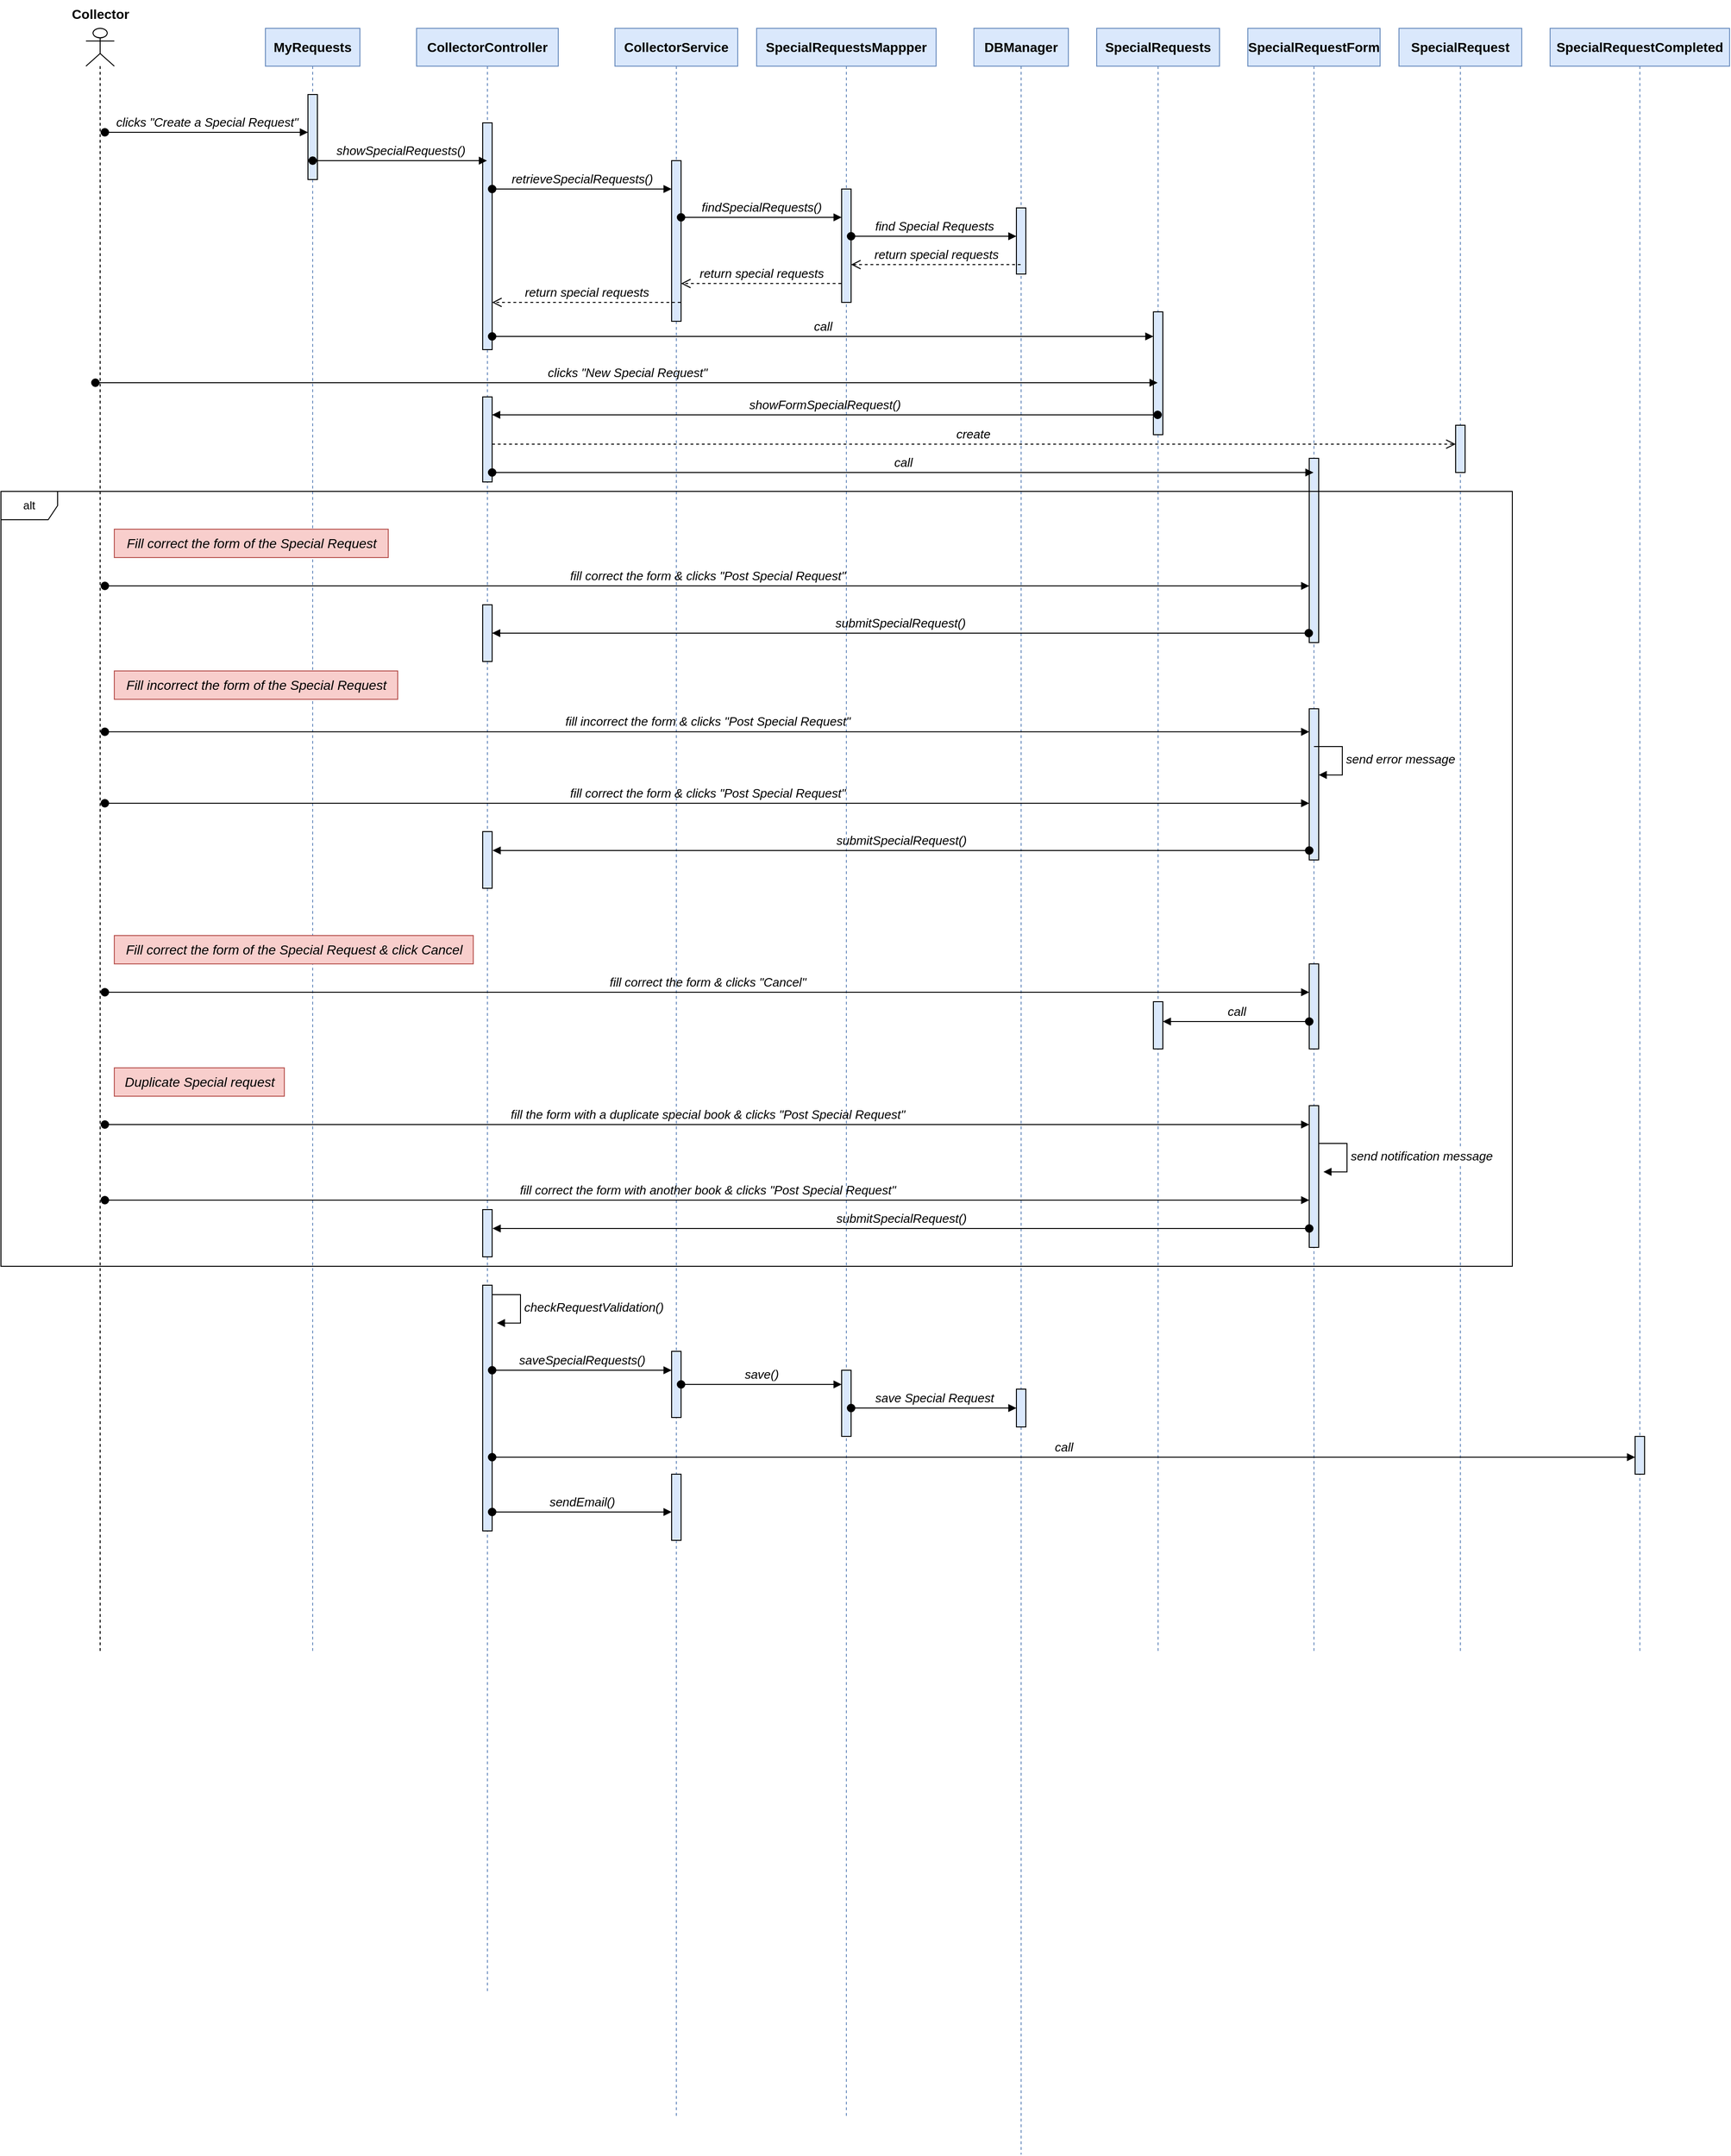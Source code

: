 <mxfile version="27.0.3">
  <diagram name="Page-1" id="-NQbQPQcHkvLLhP3jl6W">
    <mxGraphModel dx="2797" dy="1790" grid="1" gridSize="10" guides="1" tooltips="1" connect="1" arrows="1" fold="1" page="1" pageScale="1" pageWidth="850" pageHeight="1100" math="0" shadow="0">
      <root>
        <mxCell id="0" />
        <mxCell id="1" parent="0" />
        <mxCell id="IZD-_2Gyi8pyLNKkeNc0-1" value="" style="shape=umlLifeline;perimeter=lifelinePerimeter;whiteSpace=wrap;html=1;container=1;dropTarget=0;collapsible=0;recursiveResize=0;outlineConnect=0;portConstraint=eastwest;newEdgeStyle={&quot;curved&quot;:0,&quot;rounded&quot;:0};participant=umlActor;" vertex="1" parent="1">
          <mxGeometry x="-830" y="-40" width="30" height="1720" as="geometry" />
        </mxCell>
        <mxCell id="IZD-_2Gyi8pyLNKkeNc0-2" value="Collector" style="text;html=1;align=center;verticalAlign=middle;resizable=0;points=[];autosize=1;strokeColor=none;fillColor=none;fontSize=14;fontStyle=1" vertex="1" parent="1">
          <mxGeometry x="-855" y="-70" width="80" height="30" as="geometry" />
        </mxCell>
        <mxCell id="IZD-_2Gyi8pyLNKkeNc0-3" value="MyRequests" style="shape=umlLifeline;perimeter=lifelinePerimeter;whiteSpace=wrap;html=1;container=1;dropTarget=0;collapsible=0;recursiveResize=0;outlineConnect=0;portConstraint=eastwest;newEdgeStyle={&quot;curved&quot;:0,&quot;rounded&quot;:0};fontSize=14;fontStyle=1;fillColor=#dae8fc;strokeColor=#6c8ebf;" vertex="1" parent="1">
          <mxGeometry x="-640" y="-40" width="100" height="1720" as="geometry" />
        </mxCell>
        <mxCell id="IZD-_2Gyi8pyLNKkeNc0-4" value="" style="html=1;points=[[0,0,0,0,5],[0,1,0,0,-5],[1,0,0,0,5],[1,1,0,0,-5]];perimeter=orthogonalPerimeter;outlineConnect=0;targetShapes=umlLifeline;portConstraint=eastwest;newEdgeStyle={&quot;curved&quot;:0,&quot;rounded&quot;:0};strokeColor=#000000;fillColor=#dae8fc;" vertex="1" parent="IZD-_2Gyi8pyLNKkeNc0-3">
          <mxGeometry x="45" y="70" width="10" height="90" as="geometry" />
        </mxCell>
        <mxCell id="IZD-_2Gyi8pyLNKkeNc0-5" value="CollectorController" style="shape=umlLifeline;perimeter=lifelinePerimeter;whiteSpace=wrap;html=1;container=1;dropTarget=0;collapsible=0;recursiveResize=0;outlineConnect=0;portConstraint=eastwest;newEdgeStyle={&quot;curved&quot;:0,&quot;rounded&quot;:0};fontSize=14;fontStyle=1;fillColor=#dae8fc;strokeColor=#6c8ebf;" vertex="1" parent="1">
          <mxGeometry x="-480" y="-40" width="150" height="2080" as="geometry" />
        </mxCell>
        <mxCell id="IZD-_2Gyi8pyLNKkeNc0-6" value="" style="html=1;points=[[0,0,0,0,5],[0,1,0,0,-5],[1,0,0,0,5],[1,1,0,0,-5]];perimeter=orthogonalPerimeter;outlineConnect=0;targetShapes=umlLifeline;portConstraint=eastwest;newEdgeStyle={&quot;curved&quot;:0,&quot;rounded&quot;:0};strokeColor=#000000;fillColor=#dae8fc;" vertex="1" parent="IZD-_2Gyi8pyLNKkeNc0-5">
          <mxGeometry x="70" y="100" width="10" height="240" as="geometry" />
        </mxCell>
        <mxCell id="IZD-_2Gyi8pyLNKkeNc0-8" value="" style="html=1;points=[[0,0,0,0,5],[0,1,0,0,-5],[1,0,0,0,5],[1,1,0,0,-5]];perimeter=orthogonalPerimeter;outlineConnect=0;targetShapes=umlLifeline;portConstraint=eastwest;newEdgeStyle={&quot;curved&quot;:0,&quot;rounded&quot;:0};strokeColor=#000000;fillColor=#dae8fc;" vertex="1" parent="IZD-_2Gyi8pyLNKkeNc0-5">
          <mxGeometry x="70" y="1330" width="10" height="260" as="geometry" />
        </mxCell>
        <mxCell id="IZD-_2Gyi8pyLNKkeNc0-9" value="" style="html=1;points=[[0,0,0,0,5],[0,1,0,0,-5],[1,0,0,0,5],[1,1,0,0,-5]];perimeter=orthogonalPerimeter;outlineConnect=0;targetShapes=umlLifeline;portConstraint=eastwest;newEdgeStyle={&quot;curved&quot;:0,&quot;rounded&quot;:0};strokeColor=#000000;fillColor=#dae8fc;" vertex="1" parent="IZD-_2Gyi8pyLNKkeNc0-5">
          <mxGeometry x="70" y="390" width="10" height="90" as="geometry" />
        </mxCell>
        <mxCell id="IZD-_2Gyi8pyLNKkeNc0-14" value="CollectorService" style="shape=umlLifeline;perimeter=lifelinePerimeter;whiteSpace=wrap;html=1;container=1;dropTarget=0;collapsible=0;recursiveResize=0;outlineConnect=0;portConstraint=eastwest;newEdgeStyle={&quot;curved&quot;:0,&quot;rounded&quot;:0};fontSize=14;fontStyle=1;fillColor=#dae8fc;strokeColor=#6c8ebf;" vertex="1" parent="1">
          <mxGeometry x="-270" y="-40" width="130" height="2210" as="geometry" />
        </mxCell>
        <mxCell id="IZD-_2Gyi8pyLNKkeNc0-15" value="" style="html=1;points=[[0,0,0,0,5],[0,1,0,0,-5],[1,0,0,0,5],[1,1,0,0,-5]];perimeter=orthogonalPerimeter;outlineConnect=0;targetShapes=umlLifeline;portConstraint=eastwest;newEdgeStyle={&quot;curved&quot;:0,&quot;rounded&quot;:0};strokeColor=#000000;fillColor=#dae8fc;" vertex="1" parent="IZD-_2Gyi8pyLNKkeNc0-14">
          <mxGeometry x="60" y="140" width="10" height="170" as="geometry" />
        </mxCell>
        <mxCell id="IZD-_2Gyi8pyLNKkeNc0-70" value="" style="html=1;points=[[0,0,0,0,5],[0,1,0,0,-5],[1,0,0,0,5],[1,1,0,0,-5]];perimeter=orthogonalPerimeter;outlineConnect=0;targetShapes=umlLifeline;portConstraint=eastwest;newEdgeStyle={&quot;curved&quot;:0,&quot;rounded&quot;:0};strokeColor=#000000;fillColor=#dae8fc;" vertex="1" parent="IZD-_2Gyi8pyLNKkeNc0-14">
          <mxGeometry x="60" y="1400" width="10" height="70" as="geometry" />
        </mxCell>
        <mxCell id="IZD-_2Gyi8pyLNKkeNc0-78" value="" style="html=1;points=[[0,0,0,0,5],[0,1,0,0,-5],[1,0,0,0,5],[1,1,0,0,-5]];perimeter=orthogonalPerimeter;outlineConnect=0;targetShapes=umlLifeline;portConstraint=eastwest;newEdgeStyle={&quot;curved&quot;:0,&quot;rounded&quot;:0};strokeColor=#000000;fillColor=#dae8fc;" vertex="1" parent="IZD-_2Gyi8pyLNKkeNc0-14">
          <mxGeometry x="60" y="1530" width="10" height="70" as="geometry" />
        </mxCell>
        <mxCell id="IZD-_2Gyi8pyLNKkeNc0-17" value="SpecialRequestsMappper" style="shape=umlLifeline;perimeter=lifelinePerimeter;whiteSpace=wrap;html=1;container=1;dropTarget=0;collapsible=0;recursiveResize=0;outlineConnect=0;portConstraint=eastwest;newEdgeStyle={&quot;curved&quot;:0,&quot;rounded&quot;:0};fontSize=14;fontStyle=1;fillColor=#dae8fc;strokeColor=#6c8ebf;" vertex="1" parent="1">
          <mxGeometry x="-120" y="-40" width="190" height="2210" as="geometry" />
        </mxCell>
        <mxCell id="IZD-_2Gyi8pyLNKkeNc0-18" value="" style="html=1;points=[[0,0,0,0,5],[0,1,0,0,-5],[1,0,0,0,5],[1,1,0,0,-5]];perimeter=orthogonalPerimeter;outlineConnect=0;targetShapes=umlLifeline;portConstraint=eastwest;newEdgeStyle={&quot;curved&quot;:0,&quot;rounded&quot;:0};strokeColor=#000000;fillColor=#dae8fc;" vertex="1" parent="IZD-_2Gyi8pyLNKkeNc0-17">
          <mxGeometry x="90" y="170" width="10" height="120" as="geometry" />
        </mxCell>
        <mxCell id="IZD-_2Gyi8pyLNKkeNc0-72" value="" style="html=1;points=[[0,0,0,0,5],[0,1,0,0,-5],[1,0,0,0,5],[1,1,0,0,-5]];perimeter=orthogonalPerimeter;outlineConnect=0;targetShapes=umlLifeline;portConstraint=eastwest;newEdgeStyle={&quot;curved&quot;:0,&quot;rounded&quot;:0};strokeColor=#000000;fillColor=#dae8fc;" vertex="1" parent="IZD-_2Gyi8pyLNKkeNc0-17">
          <mxGeometry x="90" y="1420" width="10" height="70" as="geometry" />
        </mxCell>
        <mxCell id="IZD-_2Gyi8pyLNKkeNc0-19" value="DBManager" style="shape=umlLifeline;perimeter=lifelinePerimeter;whiteSpace=wrap;html=1;container=1;dropTarget=0;collapsible=0;recursiveResize=0;outlineConnect=0;portConstraint=eastwest;newEdgeStyle={&quot;curved&quot;:0,&quot;rounded&quot;:0};fontSize=14;fontStyle=1;fillColor=#dae8fc;strokeColor=#6c8ebf;" vertex="1" parent="1">
          <mxGeometry x="110" y="-40" width="100" height="2250" as="geometry" />
        </mxCell>
        <mxCell id="IZD-_2Gyi8pyLNKkeNc0-20" value="" style="html=1;points=[[0,0,0,0,5],[0,1,0,0,-5],[1,0,0,0,5],[1,1,0,0,-5]];perimeter=orthogonalPerimeter;outlineConnect=0;targetShapes=umlLifeline;portConstraint=eastwest;newEdgeStyle={&quot;curved&quot;:0,&quot;rounded&quot;:0};strokeColor=#000000;fillColor=#dae8fc;" vertex="1" parent="IZD-_2Gyi8pyLNKkeNc0-19">
          <mxGeometry x="45" y="190" width="10" height="70" as="geometry" />
        </mxCell>
        <mxCell id="IZD-_2Gyi8pyLNKkeNc0-75" value="" style="html=1;points=[[0,0,0,0,5],[0,1,0,0,-5],[1,0,0,0,5],[1,1,0,0,-5]];perimeter=orthogonalPerimeter;outlineConnect=0;targetShapes=umlLifeline;portConstraint=eastwest;newEdgeStyle={&quot;curved&quot;:0,&quot;rounded&quot;:0};strokeColor=#000000;fillColor=#dae8fc;" vertex="1" parent="IZD-_2Gyi8pyLNKkeNc0-19">
          <mxGeometry x="45" y="1440" width="10" height="40" as="geometry" />
        </mxCell>
        <mxCell id="IZD-_2Gyi8pyLNKkeNc0-21" value="clicks &quot;Create a Special Request&quot;" style="html=1;verticalAlign=bottom;startArrow=oval;startFill=1;endArrow=block;startSize=8;curved=0;rounded=0;fontSize=13;fontStyle=2;labelBackgroundColor=none;" edge="1" parent="1">
          <mxGeometry width="60" relative="1" as="geometry">
            <mxPoint x="-810" y="70" as="sourcePoint" />
            <mxPoint x="-595" y="70" as="targetPoint" />
          </mxGeometry>
        </mxCell>
        <mxCell id="IZD-_2Gyi8pyLNKkeNc0-22" value="showSpecialRequests()" style="html=1;verticalAlign=bottom;startArrow=oval;startFill=1;endArrow=block;startSize=8;curved=0;rounded=0;fontSize=13;fontStyle=2;labelBackgroundColor=none;" edge="1" parent="1" target="IZD-_2Gyi8pyLNKkeNc0-5">
          <mxGeometry width="60" relative="1" as="geometry">
            <mxPoint x="-590" y="100" as="sourcePoint" />
            <mxPoint x="-350" y="100" as="targetPoint" />
            <mxPoint as="offset" />
          </mxGeometry>
        </mxCell>
        <mxCell id="IZD-_2Gyi8pyLNKkeNc0-23" value="retrieveSpecialRequests()" style="html=1;verticalAlign=bottom;startArrow=oval;startFill=1;endArrow=block;startSize=8;curved=0;rounded=0;fontSize=13;fontStyle=2;labelBackgroundColor=none;" edge="1" parent="1" target="IZD-_2Gyi8pyLNKkeNc0-15">
          <mxGeometry width="60" relative="1" as="geometry">
            <mxPoint x="-400" y="130" as="sourcePoint" />
            <mxPoint x="-215" y="130" as="targetPoint" />
            <mxPoint as="offset" />
          </mxGeometry>
        </mxCell>
        <mxCell id="IZD-_2Gyi8pyLNKkeNc0-24" value="findSpecialRequests()" style="html=1;verticalAlign=bottom;startArrow=oval;startFill=1;endArrow=block;startSize=8;curved=0;rounded=0;fontSize=13;fontStyle=2;labelBackgroundColor=none;" edge="1" parent="1" target="IZD-_2Gyi8pyLNKkeNc0-18">
          <mxGeometry width="60" relative="1" as="geometry">
            <mxPoint x="-200" y="160" as="sourcePoint" />
            <mxPoint x="-10" y="160" as="targetPoint" />
            <mxPoint as="offset" />
          </mxGeometry>
        </mxCell>
        <mxCell id="IZD-_2Gyi8pyLNKkeNc0-25" value="find Special Requests" style="html=1;verticalAlign=bottom;startArrow=oval;startFill=1;endArrow=block;startSize=8;curved=0;rounded=0;fontSize=13;fontStyle=2;labelBackgroundColor=none;" edge="1" parent="1" target="IZD-_2Gyi8pyLNKkeNc0-20">
          <mxGeometry width="60" relative="1" as="geometry">
            <mxPoint x="-20" y="180" as="sourcePoint" />
            <mxPoint x="150" y="180" as="targetPoint" />
            <mxPoint as="offset" />
          </mxGeometry>
        </mxCell>
        <mxCell id="IZD-_2Gyi8pyLNKkeNc0-26" value="return special requests" style="html=1;verticalAlign=bottom;endArrow=open;dashed=1;endSize=8;curved=0;rounded=0;fontStyle=2;fontSize=13;" edge="1" parent="1">
          <mxGeometry x="-0.002" relative="1" as="geometry">
            <mxPoint x="159.5" y="210" as="sourcePoint" />
            <mxPoint x="-20.0" y="210" as="targetPoint" />
            <mxPoint as="offset" />
          </mxGeometry>
        </mxCell>
        <mxCell id="IZD-_2Gyi8pyLNKkeNc0-27" value="return special requests" style="html=1;verticalAlign=bottom;endArrow=open;dashed=1;endSize=8;curved=0;rounded=0;fontStyle=2;fontSize=13;" edge="1" parent="1" target="IZD-_2Gyi8pyLNKkeNc0-15">
          <mxGeometry relative="1" as="geometry">
            <mxPoint x="-30.5" y="230" as="sourcePoint" />
            <mxPoint x="-210.0" y="230" as="targetPoint" />
          </mxGeometry>
        </mxCell>
        <mxCell id="IZD-_2Gyi8pyLNKkeNc0-28" value="return special requests" style="html=1;verticalAlign=bottom;endArrow=open;dashed=1;endSize=8;curved=0;rounded=0;fontStyle=2;fontSize=13;" edge="1" parent="1" target="IZD-_2Gyi8pyLNKkeNc0-6">
          <mxGeometry relative="1" as="geometry">
            <mxPoint x="-200.5" y="250" as="sourcePoint" />
            <mxPoint x="-370" y="250" as="targetPoint" />
          </mxGeometry>
        </mxCell>
        <mxCell id="IZD-_2Gyi8pyLNKkeNc0-29" value="call" style="html=1;verticalAlign=bottom;startArrow=oval;startFill=1;endArrow=block;startSize=8;curved=0;rounded=0;fontSize=13;fontStyle=2;labelBackgroundColor=none;" edge="1" parent="1" target="IZD-_2Gyi8pyLNKkeNc0-31">
          <mxGeometry width="60" relative="1" as="geometry">
            <mxPoint x="-400" y="286" as="sourcePoint" />
            <mxPoint x="304.5" y="286" as="targetPoint" />
            <mxPoint as="offset" />
          </mxGeometry>
        </mxCell>
        <mxCell id="IZD-_2Gyi8pyLNKkeNc0-30" value="SpecialRequests" style="shape=umlLifeline;perimeter=lifelinePerimeter;whiteSpace=wrap;html=1;container=1;dropTarget=0;collapsible=0;recursiveResize=0;outlineConnect=0;portConstraint=eastwest;newEdgeStyle={&quot;curved&quot;:0,&quot;rounded&quot;:0};fontSize=14;fontStyle=1;fillColor=#dae8fc;strokeColor=#6c8ebf;" vertex="1" parent="1">
          <mxGeometry x="240" y="-40" width="130" height="1720" as="geometry" />
        </mxCell>
        <mxCell id="IZD-_2Gyi8pyLNKkeNc0-31" value="" style="html=1;points=[[0,0,0,0,5],[0,1,0,0,-5],[1,0,0,0,5],[1,1,0,0,-5]];perimeter=orthogonalPerimeter;outlineConnect=0;targetShapes=umlLifeline;portConstraint=eastwest;newEdgeStyle={&quot;curved&quot;:0,&quot;rounded&quot;:0};strokeColor=#000000;fillColor=#dae8fc;" vertex="1" parent="IZD-_2Gyi8pyLNKkeNc0-30">
          <mxGeometry x="60" y="300" width="10" height="130" as="geometry" />
        </mxCell>
        <mxCell id="IZD-_2Gyi8pyLNKkeNc0-32" value="clicks &quot;New Special Request&quot;" style="html=1;verticalAlign=bottom;startArrow=oval;startFill=1;endArrow=block;startSize=8;curved=0;rounded=0;fontSize=13;fontStyle=2;labelBackgroundColor=none;" edge="1" parent="1">
          <mxGeometry width="60" relative="1" as="geometry">
            <mxPoint x="-820" y="335" as="sourcePoint" />
            <mxPoint x="304.5" y="335" as="targetPoint" />
          </mxGeometry>
        </mxCell>
        <mxCell id="IZD-_2Gyi8pyLNKkeNc0-33" value="showFormSpecialRequest()" style="html=1;verticalAlign=bottom;startArrow=oval;startFill=1;endArrow=block;startSize=8;curved=0;rounded=0;fontSize=13;fontStyle=2;labelBackgroundColor=none;" edge="1" parent="1">
          <mxGeometry width="60" relative="1" as="geometry">
            <mxPoint x="304.5" y="369" as="sourcePoint" />
            <mxPoint x="-400" y="369" as="targetPoint" />
            <mxPoint as="offset" />
          </mxGeometry>
        </mxCell>
        <mxCell id="IZD-_2Gyi8pyLNKkeNc0-34" value="SpecialRequestForm" style="shape=umlLifeline;perimeter=lifelinePerimeter;whiteSpace=wrap;html=1;container=1;dropTarget=0;collapsible=0;recursiveResize=0;outlineConnect=0;portConstraint=eastwest;newEdgeStyle={&quot;curved&quot;:0,&quot;rounded&quot;:0};fontSize=14;fontStyle=1;fillColor=#dae8fc;strokeColor=#6c8ebf;" vertex="1" parent="1">
          <mxGeometry x="400" y="-40" width="140" height="1720" as="geometry" />
        </mxCell>
        <mxCell id="IZD-_2Gyi8pyLNKkeNc0-35" value="" style="html=1;points=[[0,0,0,0,5],[0,1,0,0,-5],[1,0,0,0,5],[1,1,0,0,-5]];perimeter=orthogonalPerimeter;outlineConnect=0;targetShapes=umlLifeline;portConstraint=eastwest;newEdgeStyle={&quot;curved&quot;:0,&quot;rounded&quot;:0};strokeColor=#000000;fillColor=#dae8fc;" vertex="1" parent="IZD-_2Gyi8pyLNKkeNc0-34">
          <mxGeometry x="65" y="455" width="10" height="195" as="geometry" />
        </mxCell>
        <mxCell id="IZD-_2Gyi8pyLNKkeNc0-36" value="SpecialRequest" style="shape=umlLifeline;perimeter=lifelinePerimeter;whiteSpace=wrap;html=1;container=1;dropTarget=0;collapsible=0;recursiveResize=0;outlineConnect=0;portConstraint=eastwest;newEdgeStyle={&quot;curved&quot;:0,&quot;rounded&quot;:0};fontSize=14;fontStyle=1;fillColor=#dae8fc;strokeColor=#6c8ebf;" vertex="1" parent="1">
          <mxGeometry x="560" y="-40" width="130" height="1720" as="geometry" />
        </mxCell>
        <mxCell id="IZD-_2Gyi8pyLNKkeNc0-37" value="" style="html=1;points=[[0,0,0,0,5],[0,1,0,0,-5],[1,0,0,0,5],[1,1,0,0,-5]];perimeter=orthogonalPerimeter;outlineConnect=0;targetShapes=umlLifeline;portConstraint=eastwest;newEdgeStyle={&quot;curved&quot;:0,&quot;rounded&quot;:0};strokeColor=#000000;fillColor=#dae8fc;" vertex="1" parent="IZD-_2Gyi8pyLNKkeNc0-36">
          <mxGeometry x="60" y="420" width="10" height="50" as="geometry" />
        </mxCell>
        <mxCell id="IZD-_2Gyi8pyLNKkeNc0-38" value="create" style="html=1;verticalAlign=bottom;endArrow=open;dashed=1;endSize=8;curved=0;rounded=0;fontStyle=2;fontSize=13;" edge="1" parent="1">
          <mxGeometry x="-0.002" relative="1" as="geometry">
            <mxPoint x="-400" y="400" as="sourcePoint" />
            <mxPoint x="620" y="400" as="targetPoint" />
            <mxPoint as="offset" />
          </mxGeometry>
        </mxCell>
        <mxCell id="IZD-_2Gyi8pyLNKkeNc0-39" value="call" style="html=1;verticalAlign=bottom;startArrow=oval;startFill=1;endArrow=block;startSize=8;curved=0;rounded=0;fontSize=13;fontStyle=2;labelBackgroundColor=none;" edge="1" parent="1" target="IZD-_2Gyi8pyLNKkeNc0-34">
          <mxGeometry width="60" relative="1" as="geometry">
            <mxPoint x="-400" y="430" as="sourcePoint" />
            <mxPoint x="300" y="430" as="targetPoint" />
            <mxPoint as="offset" />
          </mxGeometry>
        </mxCell>
        <mxCell id="IZD-_2Gyi8pyLNKkeNc0-40" value="alt" style="shape=umlFrame;whiteSpace=wrap;html=1;pointerEvents=0;" vertex="1" parent="1">
          <mxGeometry x="-920" y="450" width="1600" height="820" as="geometry" />
        </mxCell>
        <mxCell id="IZD-_2Gyi8pyLNKkeNc0-41" value="Fill correct the form of the Special Request" style="text;html=1;align=center;verticalAlign=middle;resizable=0;points=[];autosize=1;fontSize=14;fontStyle=2;fillColor=#f8cecc;strokeColor=#b85450;" vertex="1" parent="1">
          <mxGeometry x="-800" y="490" width="290" height="30" as="geometry" />
        </mxCell>
        <mxCell id="IZD-_2Gyi8pyLNKkeNc0-43" value="fill correct the form &amp;amp; clicks &quot;Post Special Request&quot;" style="html=1;verticalAlign=bottom;startArrow=oval;startFill=1;endArrow=block;startSize=8;curved=0;rounded=0;fontSize=13;fontStyle=2;labelBackgroundColor=none;" edge="1" parent="1" target="IZD-_2Gyi8pyLNKkeNc0-35">
          <mxGeometry width="60" relative="1" as="geometry">
            <mxPoint x="-810" y="550" as="sourcePoint" />
            <mxPoint x="314.5" y="550" as="targetPoint" />
          </mxGeometry>
        </mxCell>
        <mxCell id="IZD-_2Gyi8pyLNKkeNc0-44" value="" style="html=1;points=[[0,0,0,0,5],[0,1,0,0,-5],[1,0,0,0,5],[1,1,0,0,-5]];perimeter=orthogonalPerimeter;outlineConnect=0;targetShapes=umlLifeline;portConstraint=eastwest;newEdgeStyle={&quot;curved&quot;:0,&quot;rounded&quot;:0};strokeColor=#000000;fillColor=#dae8fc;" vertex="1" parent="1">
          <mxGeometry x="-410" y="570" width="10" height="60" as="geometry" />
        </mxCell>
        <mxCell id="IZD-_2Gyi8pyLNKkeNc0-45" value="submitSpecialRequest()" style="html=1;verticalAlign=bottom;startArrow=oval;startFill=1;endArrow=block;startSize=8;curved=0;rounded=0;fontSize=13;fontStyle=2;labelBackgroundColor=none;" edge="1" parent="1" target="IZD-_2Gyi8pyLNKkeNc0-44">
          <mxGeometry width="60" relative="1" as="geometry">
            <mxPoint x="464.5" y="600" as="sourcePoint" />
            <mxPoint x="-240" y="600" as="targetPoint" />
            <mxPoint as="offset" />
          </mxGeometry>
        </mxCell>
        <mxCell id="IZD-_2Gyi8pyLNKkeNc0-46" value="Fill incorrect the form of the Special Request" style="text;html=1;align=center;verticalAlign=middle;resizable=0;points=[];autosize=1;fontSize=14;fontStyle=2;fillColor=#f8cecc;strokeColor=#b85450;" vertex="1" parent="1">
          <mxGeometry x="-800" y="640" width="300" height="30" as="geometry" />
        </mxCell>
        <mxCell id="IZD-_2Gyi8pyLNKkeNc0-47" value="" style="html=1;points=[[0,0,0,0,5],[0,1,0,0,-5],[1,0,0,0,5],[1,1,0,0,-5]];perimeter=orthogonalPerimeter;outlineConnect=0;targetShapes=umlLifeline;portConstraint=eastwest;newEdgeStyle={&quot;curved&quot;:0,&quot;rounded&quot;:0};strokeColor=#000000;fillColor=#dae8fc;" vertex="1" parent="1">
          <mxGeometry x="465" y="680" width="10" height="160" as="geometry" />
        </mxCell>
        <mxCell id="IZD-_2Gyi8pyLNKkeNc0-48" value="fill incorrect the form &amp;amp; clicks &quot;Post Special Request&quot;" style="html=1;verticalAlign=bottom;startArrow=oval;startFill=1;endArrow=block;startSize=8;curved=0;rounded=0;fontSize=13;fontStyle=2;labelBackgroundColor=none;" edge="1" parent="1">
          <mxGeometry width="60" relative="1" as="geometry">
            <mxPoint x="-810" y="704.38" as="sourcePoint" />
            <mxPoint x="465" y="704.38" as="targetPoint" />
          </mxGeometry>
        </mxCell>
        <mxCell id="IZD-_2Gyi8pyLNKkeNc0-49" value="send error message" style="html=1;align=left;spacingLeft=2;endArrow=block;rounded=0;edgeStyle=orthogonalEdgeStyle;curved=0;rounded=0;fontSize=13;fontStyle=2" edge="1" parent="1">
          <mxGeometry relative="1" as="geometry">
            <mxPoint x="470" y="720" as="sourcePoint" />
            <Array as="points">
              <mxPoint x="500" y="750" />
            </Array>
            <mxPoint x="475" y="750.059" as="targetPoint" />
          </mxGeometry>
        </mxCell>
        <mxCell id="IZD-_2Gyi8pyLNKkeNc0-50" value="fill correct the form &amp;amp; clicks &quot;Post Special Request&quot;" style="html=1;verticalAlign=bottom;startArrow=oval;startFill=1;endArrow=block;startSize=8;curved=0;rounded=0;fontSize=13;fontStyle=2;labelBackgroundColor=none;" edge="1" parent="1">
          <mxGeometry width="60" relative="1" as="geometry">
            <mxPoint x="-810" y="780" as="sourcePoint" />
            <mxPoint x="465" y="780" as="targetPoint" />
          </mxGeometry>
        </mxCell>
        <mxCell id="IZD-_2Gyi8pyLNKkeNc0-51" value="Fill correct the form of the Special Request &amp;amp; click Cancel" style="text;html=1;align=center;verticalAlign=middle;resizable=0;points=[];autosize=1;fontSize=14;fontStyle=2;fillColor=#f8cecc;strokeColor=#b85450;" vertex="1" parent="1">
          <mxGeometry x="-800" y="920" width="380" height="30" as="geometry" />
        </mxCell>
        <mxCell id="IZD-_2Gyi8pyLNKkeNc0-52" value="" style="html=1;points=[[0,0,0,0,5],[0,1,0,0,-5],[1,0,0,0,5],[1,1,0,0,-5]];perimeter=orthogonalPerimeter;outlineConnect=0;targetShapes=umlLifeline;portConstraint=eastwest;newEdgeStyle={&quot;curved&quot;:0,&quot;rounded&quot;:0};strokeColor=#000000;fillColor=#dae8fc;" vertex="1" parent="1">
          <mxGeometry x="465" y="950" width="10" height="90" as="geometry" />
        </mxCell>
        <mxCell id="IZD-_2Gyi8pyLNKkeNc0-54" value="fill correct the form &amp;amp; clicks &quot;Cancel&quot;" style="html=1;verticalAlign=bottom;startArrow=oval;startFill=1;endArrow=block;startSize=8;curved=0;rounded=0;fontSize=13;fontStyle=2;labelBackgroundColor=none;" edge="1" parent="1">
          <mxGeometry width="60" relative="1" as="geometry">
            <mxPoint x="-810" y="980" as="sourcePoint" />
            <mxPoint x="465" y="980" as="targetPoint" />
          </mxGeometry>
        </mxCell>
        <mxCell id="IZD-_2Gyi8pyLNKkeNc0-55" value="submitSpecialRequest()" style="html=1;verticalAlign=bottom;startArrow=oval;startFill=1;endArrow=block;startSize=8;curved=0;rounded=0;fontSize=13;fontStyle=2;labelBackgroundColor=none;" edge="1" parent="1">
          <mxGeometry width="60" relative="1" as="geometry">
            <mxPoint x="465" y="830" as="sourcePoint" />
            <mxPoint x="-399.5" y="830" as="targetPoint" />
            <mxPoint as="offset" />
          </mxGeometry>
        </mxCell>
        <mxCell id="IZD-_2Gyi8pyLNKkeNc0-56" value="" style="html=1;points=[[0,0,0,0,5],[0,1,0,0,-5],[1,0,0,0,5],[1,1,0,0,-5]];perimeter=orthogonalPerimeter;outlineConnect=0;targetShapes=umlLifeline;portConstraint=eastwest;newEdgeStyle={&quot;curved&quot;:0,&quot;rounded&quot;:0};strokeColor=#000000;fillColor=#dae8fc;" vertex="1" parent="1">
          <mxGeometry x="-410" y="810" width="10" height="60" as="geometry" />
        </mxCell>
        <mxCell id="IZD-_2Gyi8pyLNKkeNc0-57" value="call" style="html=1;verticalAlign=bottom;startArrow=oval;startFill=1;endArrow=block;startSize=8;curved=0;rounded=0;fontSize=13;fontStyle=2;labelBackgroundColor=none;" edge="1" parent="1">
          <mxGeometry width="60" relative="1" as="geometry">
            <mxPoint x="465" y="1011" as="sourcePoint" />
            <mxPoint x="310" y="1011" as="targetPoint" />
            <mxPoint as="offset" />
          </mxGeometry>
        </mxCell>
        <mxCell id="IZD-_2Gyi8pyLNKkeNc0-58" value="" style="html=1;points=[[0,0,0,0,5],[0,1,0,0,-5],[1,0,0,0,5],[1,1,0,0,-5]];perimeter=orthogonalPerimeter;outlineConnect=0;targetShapes=umlLifeline;portConstraint=eastwest;newEdgeStyle={&quot;curved&quot;:0,&quot;rounded&quot;:0};strokeColor=#000000;fillColor=#dae8fc;" vertex="1" parent="1">
          <mxGeometry x="300" y="990" width="10" height="50" as="geometry" />
        </mxCell>
        <mxCell id="IZD-_2Gyi8pyLNKkeNc0-59" value="Duplicate Special request" style="text;html=1;align=center;verticalAlign=middle;resizable=0;points=[];autosize=1;fontSize=14;fontStyle=2;fillColor=#f8cecc;strokeColor=#b85450;" vertex="1" parent="1">
          <mxGeometry x="-800" y="1060" width="180" height="30" as="geometry" />
        </mxCell>
        <mxCell id="IZD-_2Gyi8pyLNKkeNc0-60" value="" style="html=1;points=[[0,0,0,0,5],[0,1,0,0,-5],[1,0,0,0,5],[1,1,0,0,-5]];perimeter=orthogonalPerimeter;outlineConnect=0;targetShapes=umlLifeline;portConstraint=eastwest;newEdgeStyle={&quot;curved&quot;:0,&quot;rounded&quot;:0};strokeColor=#000000;fillColor=#dae8fc;" vertex="1" parent="1">
          <mxGeometry x="465" y="1100" width="10" height="150" as="geometry" />
        </mxCell>
        <mxCell id="IZD-_2Gyi8pyLNKkeNc0-62" value="fill the form with a duplicate special book &amp;amp; clicks &quot;Post Special Request&quot;" style="html=1;verticalAlign=bottom;startArrow=oval;startFill=1;endArrow=block;startSize=8;curved=0;rounded=0;fontSize=13;fontStyle=2;labelBackgroundColor=none;" edge="1" parent="1">
          <mxGeometry width="60" relative="1" as="geometry">
            <mxPoint x="-810" y="1120" as="sourcePoint" />
            <mxPoint x="465" y="1120" as="targetPoint" />
          </mxGeometry>
        </mxCell>
        <mxCell id="IZD-_2Gyi8pyLNKkeNc0-63" value="send notification message" style="html=1;align=left;spacingLeft=2;endArrow=block;rounded=0;edgeStyle=orthogonalEdgeStyle;curved=0;rounded=0;fontSize=13;fontStyle=2" edge="1" parent="1">
          <mxGeometry relative="1" as="geometry">
            <mxPoint x="475" y="1140" as="sourcePoint" />
            <Array as="points">
              <mxPoint x="505" y="1170" />
            </Array>
            <mxPoint x="480" y="1170.059" as="targetPoint" />
          </mxGeometry>
        </mxCell>
        <mxCell id="IZD-_2Gyi8pyLNKkeNc0-64" value="fill correct the form with another book &amp;amp; clicks &quot;Post Special Request&quot;" style="html=1;verticalAlign=bottom;startArrow=oval;startFill=1;endArrow=block;startSize=8;curved=0;rounded=0;fontSize=13;fontStyle=2;labelBackgroundColor=none;" edge="1" parent="1">
          <mxGeometry width="60" relative="1" as="geometry">
            <mxPoint x="-810" y="1200" as="sourcePoint" />
            <mxPoint x="465" y="1200" as="targetPoint" />
          </mxGeometry>
        </mxCell>
        <mxCell id="IZD-_2Gyi8pyLNKkeNc0-65" value="submitSpecialRequest()" style="html=1;verticalAlign=bottom;startArrow=oval;startFill=1;endArrow=block;startSize=8;curved=0;rounded=0;fontSize=13;fontStyle=2;labelBackgroundColor=none;" edge="1" parent="1">
          <mxGeometry width="60" relative="1" as="geometry">
            <mxPoint x="465" y="1230" as="sourcePoint" />
            <mxPoint x="-399.5" y="1230" as="targetPoint" />
            <mxPoint as="offset" />
          </mxGeometry>
        </mxCell>
        <mxCell id="IZD-_2Gyi8pyLNKkeNc0-66" value="" style="html=1;points=[[0,0,0,0,5],[0,1,0,0,-5],[1,0,0,0,5],[1,1,0,0,-5]];perimeter=orthogonalPerimeter;outlineConnect=0;targetShapes=umlLifeline;portConstraint=eastwest;newEdgeStyle={&quot;curved&quot;:0,&quot;rounded&quot;:0};strokeColor=#000000;fillColor=#dae8fc;" vertex="1" parent="1">
          <mxGeometry x="-410" y="1210" width="10" height="50" as="geometry" />
        </mxCell>
        <mxCell id="IZD-_2Gyi8pyLNKkeNc0-67" value="checkRequestValidation()" style="html=1;align=left;spacingLeft=2;endArrow=block;rounded=0;edgeStyle=orthogonalEdgeStyle;curved=0;rounded=0;fontSize=13;fontStyle=2" edge="1" parent="1">
          <mxGeometry relative="1" as="geometry">
            <mxPoint x="-400" y="1300" as="sourcePoint" />
            <Array as="points">
              <mxPoint x="-370" y="1330" />
            </Array>
            <mxPoint x="-395" y="1330.059" as="targetPoint" />
          </mxGeometry>
        </mxCell>
        <mxCell id="IZD-_2Gyi8pyLNKkeNc0-68" value="SpecialRequestCompleted" style="shape=umlLifeline;perimeter=lifelinePerimeter;whiteSpace=wrap;html=1;container=1;dropTarget=0;collapsible=0;recursiveResize=0;outlineConnect=0;portConstraint=eastwest;newEdgeStyle={&quot;curved&quot;:0,&quot;rounded&quot;:0};fontSize=14;fontStyle=1;fillColor=#dae8fc;strokeColor=#6c8ebf;" vertex="1" parent="1">
          <mxGeometry x="720" y="-40" width="190" height="1720" as="geometry" />
        </mxCell>
        <mxCell id="IZD-_2Gyi8pyLNKkeNc0-76" value="" style="html=1;points=[[0,0,0,0,5],[0,1,0,0,-5],[1,0,0,0,5],[1,1,0,0,-5]];perimeter=orthogonalPerimeter;outlineConnect=0;targetShapes=umlLifeline;portConstraint=eastwest;newEdgeStyle={&quot;curved&quot;:0,&quot;rounded&quot;:0};strokeColor=#000000;fillColor=#dae8fc;" vertex="1" parent="IZD-_2Gyi8pyLNKkeNc0-68">
          <mxGeometry x="90" y="1490" width="10" height="40" as="geometry" />
        </mxCell>
        <mxCell id="IZD-_2Gyi8pyLNKkeNc0-71" value="saveSpecialRequests()" style="html=1;verticalAlign=bottom;startArrow=oval;startFill=1;endArrow=block;startSize=8;curved=0;rounded=0;fontSize=13;fontStyle=2;labelBackgroundColor=none;" edge="1" parent="1">
          <mxGeometry width="60" relative="1" as="geometry">
            <mxPoint x="-400" y="1380" as="sourcePoint" />
            <mxPoint x="-210" y="1380" as="targetPoint" />
            <mxPoint as="offset" />
          </mxGeometry>
        </mxCell>
        <mxCell id="IZD-_2Gyi8pyLNKkeNc0-73" value="save()" style="html=1;verticalAlign=bottom;startArrow=oval;startFill=1;endArrow=block;startSize=8;curved=0;rounded=0;fontSize=13;fontStyle=2;labelBackgroundColor=none;" edge="1" parent="1" source="IZD-_2Gyi8pyLNKkeNc0-70" target="IZD-_2Gyi8pyLNKkeNc0-72">
          <mxGeometry width="60" relative="1" as="geometry">
            <mxPoint x="-210" y="1420" as="sourcePoint" />
            <mxPoint x="-20" y="1420" as="targetPoint" />
            <mxPoint as="offset" />
          </mxGeometry>
        </mxCell>
        <mxCell id="IZD-_2Gyi8pyLNKkeNc0-74" value="save Special Request" style="html=1;verticalAlign=bottom;startArrow=oval;startFill=1;endArrow=block;startSize=8;curved=0;rounded=0;fontSize=13;fontStyle=2;labelBackgroundColor=none;" edge="1" parent="1" target="IZD-_2Gyi8pyLNKkeNc0-75">
          <mxGeometry width="60" relative="1" as="geometry">
            <mxPoint x="-20" y="1420" as="sourcePoint" />
            <mxPoint x="150" y="1420" as="targetPoint" />
            <mxPoint as="offset" />
          </mxGeometry>
        </mxCell>
        <mxCell id="IZD-_2Gyi8pyLNKkeNc0-77" value="call" style="html=1;verticalAlign=bottom;startArrow=oval;startFill=1;endArrow=block;startSize=8;curved=0;rounded=0;fontSize=13;fontStyle=2;labelBackgroundColor=none;" edge="1" parent="1">
          <mxGeometry width="60" relative="1" as="geometry">
            <mxPoint x="-400" y="1472" as="sourcePoint" />
            <mxPoint x="810" y="1472" as="targetPoint" />
          </mxGeometry>
        </mxCell>
        <mxCell id="IZD-_2Gyi8pyLNKkeNc0-79" value="sendEmail()" style="html=1;verticalAlign=bottom;startArrow=oval;startFill=1;endArrow=block;startSize=8;curved=0;rounded=0;fontSize=13;fontStyle=2;labelBackgroundColor=none;" edge="1" parent="1">
          <mxGeometry width="60" relative="1" as="geometry">
            <mxPoint x="-400" y="1530" as="sourcePoint" />
            <mxPoint x="-210" y="1530" as="targetPoint" />
            <mxPoint as="offset" />
          </mxGeometry>
        </mxCell>
      </root>
    </mxGraphModel>
  </diagram>
</mxfile>
